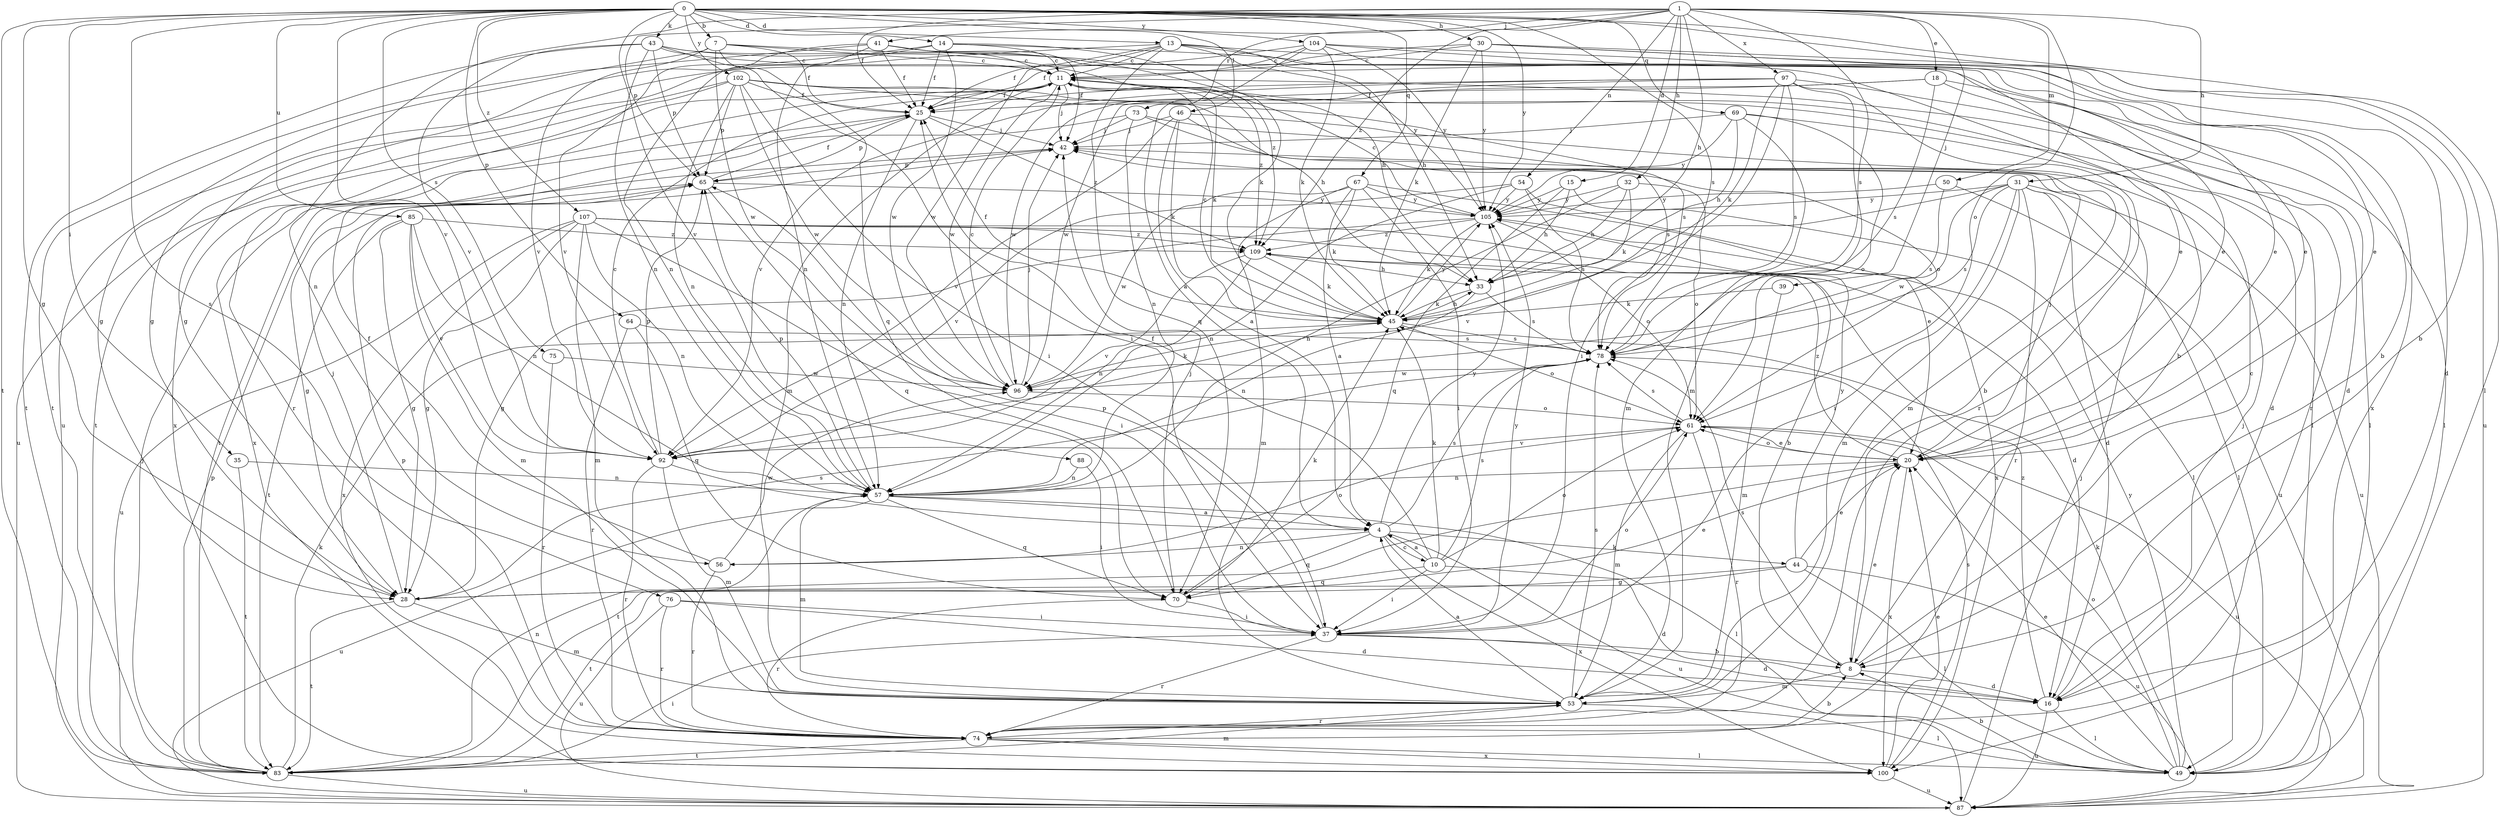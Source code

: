 strict digraph  {
0;
1;
4;
7;
8;
10;
11;
13;
14;
15;
16;
18;
20;
25;
28;
30;
31;
32;
33;
35;
37;
39;
41;
42;
43;
44;
45;
46;
49;
50;
53;
54;
56;
57;
61;
64;
65;
67;
69;
70;
73;
74;
75;
76;
78;
83;
85;
87;
88;
92;
96;
97;
100;
102;
104;
105;
107;
109;
0 -> 7  [label=b];
0 -> 8  [label=b];
0 -> 13  [label=d];
0 -> 14  [label=d];
0 -> 28  [label=g];
0 -> 30  [label=h];
0 -> 35  [label=i];
0 -> 43  [label=k];
0 -> 46  [label=l];
0 -> 49  [label=l];
0 -> 64  [label=p];
0 -> 67  [label=q];
0 -> 69  [label=q];
0 -> 75  [label=s];
0 -> 76  [label=s];
0 -> 78  [label=s];
0 -> 83  [label=t];
0 -> 85  [label=u];
0 -> 88  [label=v];
0 -> 92  [label=v];
0 -> 102  [label=y];
0 -> 104  [label=y];
0 -> 105  [label=y];
0 -> 107  [label=z];
1 -> 15  [label=d];
1 -> 18  [label=e];
1 -> 25  [label=f];
1 -> 31  [label=h];
1 -> 32  [label=h];
1 -> 33  [label=h];
1 -> 39  [label=j];
1 -> 41  [label=j];
1 -> 50  [label=m];
1 -> 54  [label=n];
1 -> 56  [label=n];
1 -> 61  [label=o];
1 -> 65  [label=p];
1 -> 73  [label=r];
1 -> 78  [label=s];
1 -> 97  [label=x];
1 -> 109  [label=z];
4 -> 10  [label=c];
4 -> 44  [label=k];
4 -> 56  [label=n];
4 -> 70  [label=q];
4 -> 78  [label=s];
4 -> 87  [label=u];
4 -> 100  [label=x];
4 -> 105  [label=y];
7 -> 11  [label=c];
7 -> 25  [label=f];
7 -> 28  [label=g];
7 -> 33  [label=h];
7 -> 70  [label=q];
7 -> 92  [label=v];
7 -> 96  [label=w];
8 -> 11  [label=c];
8 -> 16  [label=d];
8 -> 20  [label=e];
8 -> 53  [label=m];
8 -> 78  [label=s];
10 -> 4  [label=a];
10 -> 16  [label=d];
10 -> 25  [label=f];
10 -> 37  [label=i];
10 -> 45  [label=k];
10 -> 61  [label=o];
10 -> 70  [label=q];
10 -> 78  [label=s];
11 -> 25  [label=f];
11 -> 42  [label=j];
11 -> 45  [label=k];
11 -> 49  [label=l];
11 -> 53  [label=m];
11 -> 74  [label=r];
11 -> 87  [label=u];
11 -> 96  [label=w];
11 -> 109  [label=z];
13 -> 8  [label=b];
13 -> 11  [label=c];
13 -> 20  [label=e];
13 -> 25  [label=f];
13 -> 28  [label=g];
13 -> 33  [label=h];
13 -> 70  [label=q];
13 -> 96  [label=w];
13 -> 105  [label=y];
14 -> 11  [label=c];
14 -> 20  [label=e];
14 -> 25  [label=f];
14 -> 45  [label=k];
14 -> 57  [label=n];
14 -> 92  [label=v];
14 -> 96  [label=w];
15 -> 33  [label=h];
15 -> 49  [label=l];
15 -> 70  [label=q];
15 -> 105  [label=y];
16 -> 42  [label=j];
16 -> 49  [label=l];
16 -> 87  [label=u];
16 -> 109  [label=z];
18 -> 25  [label=f];
18 -> 49  [label=l];
18 -> 74  [label=r];
18 -> 78  [label=s];
18 -> 96  [label=w];
20 -> 42  [label=j];
20 -> 57  [label=n];
20 -> 61  [label=o];
20 -> 83  [label=t];
20 -> 100  [label=x];
20 -> 109  [label=z];
25 -> 42  [label=j];
25 -> 57  [label=n];
25 -> 65  [label=p];
25 -> 100  [label=x];
25 -> 109  [label=z];
28 -> 20  [label=e];
28 -> 42  [label=j];
28 -> 53  [label=m];
28 -> 78  [label=s];
28 -> 83  [label=t];
30 -> 8  [label=b];
30 -> 11  [label=c];
30 -> 16  [label=d];
30 -> 25  [label=f];
30 -> 45  [label=k];
30 -> 87  [label=u];
30 -> 105  [label=y];
31 -> 16  [label=d];
31 -> 37  [label=i];
31 -> 49  [label=l];
31 -> 53  [label=m];
31 -> 74  [label=r];
31 -> 78  [label=s];
31 -> 87  [label=u];
31 -> 92  [label=v];
31 -> 96  [label=w];
31 -> 105  [label=y];
32 -> 33  [label=h];
32 -> 45  [label=k];
32 -> 57  [label=n];
32 -> 61  [label=o];
32 -> 105  [label=y];
33 -> 45  [label=k];
33 -> 57  [label=n];
33 -> 78  [label=s];
35 -> 57  [label=n];
35 -> 83  [label=t];
37 -> 8  [label=b];
37 -> 16  [label=d];
37 -> 61  [label=o];
37 -> 65  [label=p];
37 -> 74  [label=r];
37 -> 105  [label=y];
39 -> 45  [label=k];
39 -> 53  [label=m];
41 -> 11  [label=c];
41 -> 20  [label=e];
41 -> 25  [label=f];
41 -> 28  [label=g];
41 -> 42  [label=j];
41 -> 57  [label=n];
41 -> 83  [label=t];
42 -> 65  [label=p];
43 -> 11  [label=c];
43 -> 20  [label=e];
43 -> 37  [label=i];
43 -> 57  [label=n];
43 -> 65  [label=p];
43 -> 83  [label=t];
43 -> 92  [label=v];
43 -> 109  [label=z];
44 -> 20  [label=e];
44 -> 28  [label=g];
44 -> 49  [label=l];
44 -> 83  [label=t];
44 -> 87  [label=u];
44 -> 105  [label=y];
45 -> 11  [label=c];
45 -> 25  [label=f];
45 -> 33  [label=h];
45 -> 61  [label=o];
45 -> 78  [label=s];
45 -> 105  [label=y];
46 -> 4  [label=a];
46 -> 8  [label=b];
46 -> 42  [label=j];
46 -> 45  [label=k];
46 -> 78  [label=s];
46 -> 92  [label=v];
49 -> 8  [label=b];
49 -> 20  [label=e];
49 -> 45  [label=k];
49 -> 61  [label=o];
49 -> 105  [label=y];
50 -> 78  [label=s];
50 -> 87  [label=u];
50 -> 105  [label=y];
53 -> 4  [label=a];
53 -> 49  [label=l];
53 -> 74  [label=r];
53 -> 78  [label=s];
54 -> 20  [label=e];
54 -> 57  [label=n];
54 -> 78  [label=s];
54 -> 92  [label=v];
54 -> 105  [label=y];
56 -> 25  [label=f];
56 -> 61  [label=o];
56 -> 74  [label=r];
56 -> 96  [label=w];
57 -> 4  [label=a];
57 -> 49  [label=l];
57 -> 53  [label=m];
57 -> 65  [label=p];
57 -> 70  [label=q];
57 -> 87  [label=u];
61 -> 20  [label=e];
61 -> 53  [label=m];
61 -> 74  [label=r];
61 -> 78  [label=s];
61 -> 87  [label=u];
61 -> 92  [label=v];
64 -> 70  [label=q];
64 -> 74  [label=r];
64 -> 78  [label=s];
65 -> 25  [label=f];
65 -> 28  [label=g];
65 -> 70  [label=q];
65 -> 105  [label=y];
67 -> 4  [label=a];
67 -> 37  [label=i];
67 -> 45  [label=k];
67 -> 53  [label=m];
67 -> 96  [label=w];
67 -> 100  [label=x];
67 -> 105  [label=y];
69 -> 16  [label=d];
69 -> 33  [label=h];
69 -> 42  [label=j];
69 -> 53  [label=m];
69 -> 61  [label=o];
69 -> 105  [label=y];
70 -> 37  [label=i];
70 -> 42  [label=j];
70 -> 45  [label=k];
70 -> 74  [label=r];
73 -> 42  [label=j];
73 -> 53  [label=m];
73 -> 57  [label=n];
73 -> 61  [label=o];
73 -> 83  [label=t];
74 -> 8  [label=b];
74 -> 49  [label=l];
74 -> 65  [label=p];
74 -> 83  [label=t];
74 -> 100  [label=x];
75 -> 74  [label=r];
75 -> 96  [label=w];
76 -> 16  [label=d];
76 -> 37  [label=i];
76 -> 74  [label=r];
76 -> 87  [label=u];
78 -> 96  [label=w];
83 -> 37  [label=i];
83 -> 42  [label=j];
83 -> 45  [label=k];
83 -> 53  [label=m];
83 -> 57  [label=n];
83 -> 65  [label=p];
83 -> 87  [label=u];
85 -> 28  [label=g];
85 -> 53  [label=m];
85 -> 57  [label=n];
85 -> 83  [label=t];
85 -> 92  [label=v];
85 -> 109  [label=z];
87 -> 42  [label=j];
88 -> 37  [label=i];
88 -> 57  [label=n];
92 -> 4  [label=a];
92 -> 11  [label=c];
92 -> 53  [label=m];
92 -> 65  [label=p];
92 -> 74  [label=r];
96 -> 11  [label=c];
96 -> 42  [label=j];
96 -> 45  [label=k];
96 -> 61  [label=o];
97 -> 16  [label=d];
97 -> 25  [label=f];
97 -> 37  [label=i];
97 -> 45  [label=k];
97 -> 53  [label=m];
97 -> 74  [label=r];
97 -> 78  [label=s];
97 -> 92  [label=v];
97 -> 96  [label=w];
100 -> 20  [label=e];
100 -> 78  [label=s];
100 -> 87  [label=u];
102 -> 25  [label=f];
102 -> 33  [label=h];
102 -> 37  [label=i];
102 -> 49  [label=l];
102 -> 57  [label=n];
102 -> 65  [label=p];
102 -> 78  [label=s];
102 -> 83  [label=t];
102 -> 96  [label=w];
102 -> 100  [label=x];
104 -> 4  [label=a];
104 -> 11  [label=c];
104 -> 20  [label=e];
104 -> 45  [label=k];
104 -> 87  [label=u];
104 -> 100  [label=x];
104 -> 105  [label=y];
105 -> 11  [label=c];
105 -> 28  [label=g];
105 -> 45  [label=k];
105 -> 61  [label=o];
105 -> 109  [label=z];
107 -> 8  [label=b];
107 -> 16  [label=d];
107 -> 28  [label=g];
107 -> 37  [label=i];
107 -> 53  [label=m];
107 -> 57  [label=n];
107 -> 87  [label=u];
107 -> 100  [label=x];
107 -> 109  [label=z];
109 -> 33  [label=h];
109 -> 45  [label=k];
109 -> 57  [label=n];
109 -> 92  [label=v];
}
